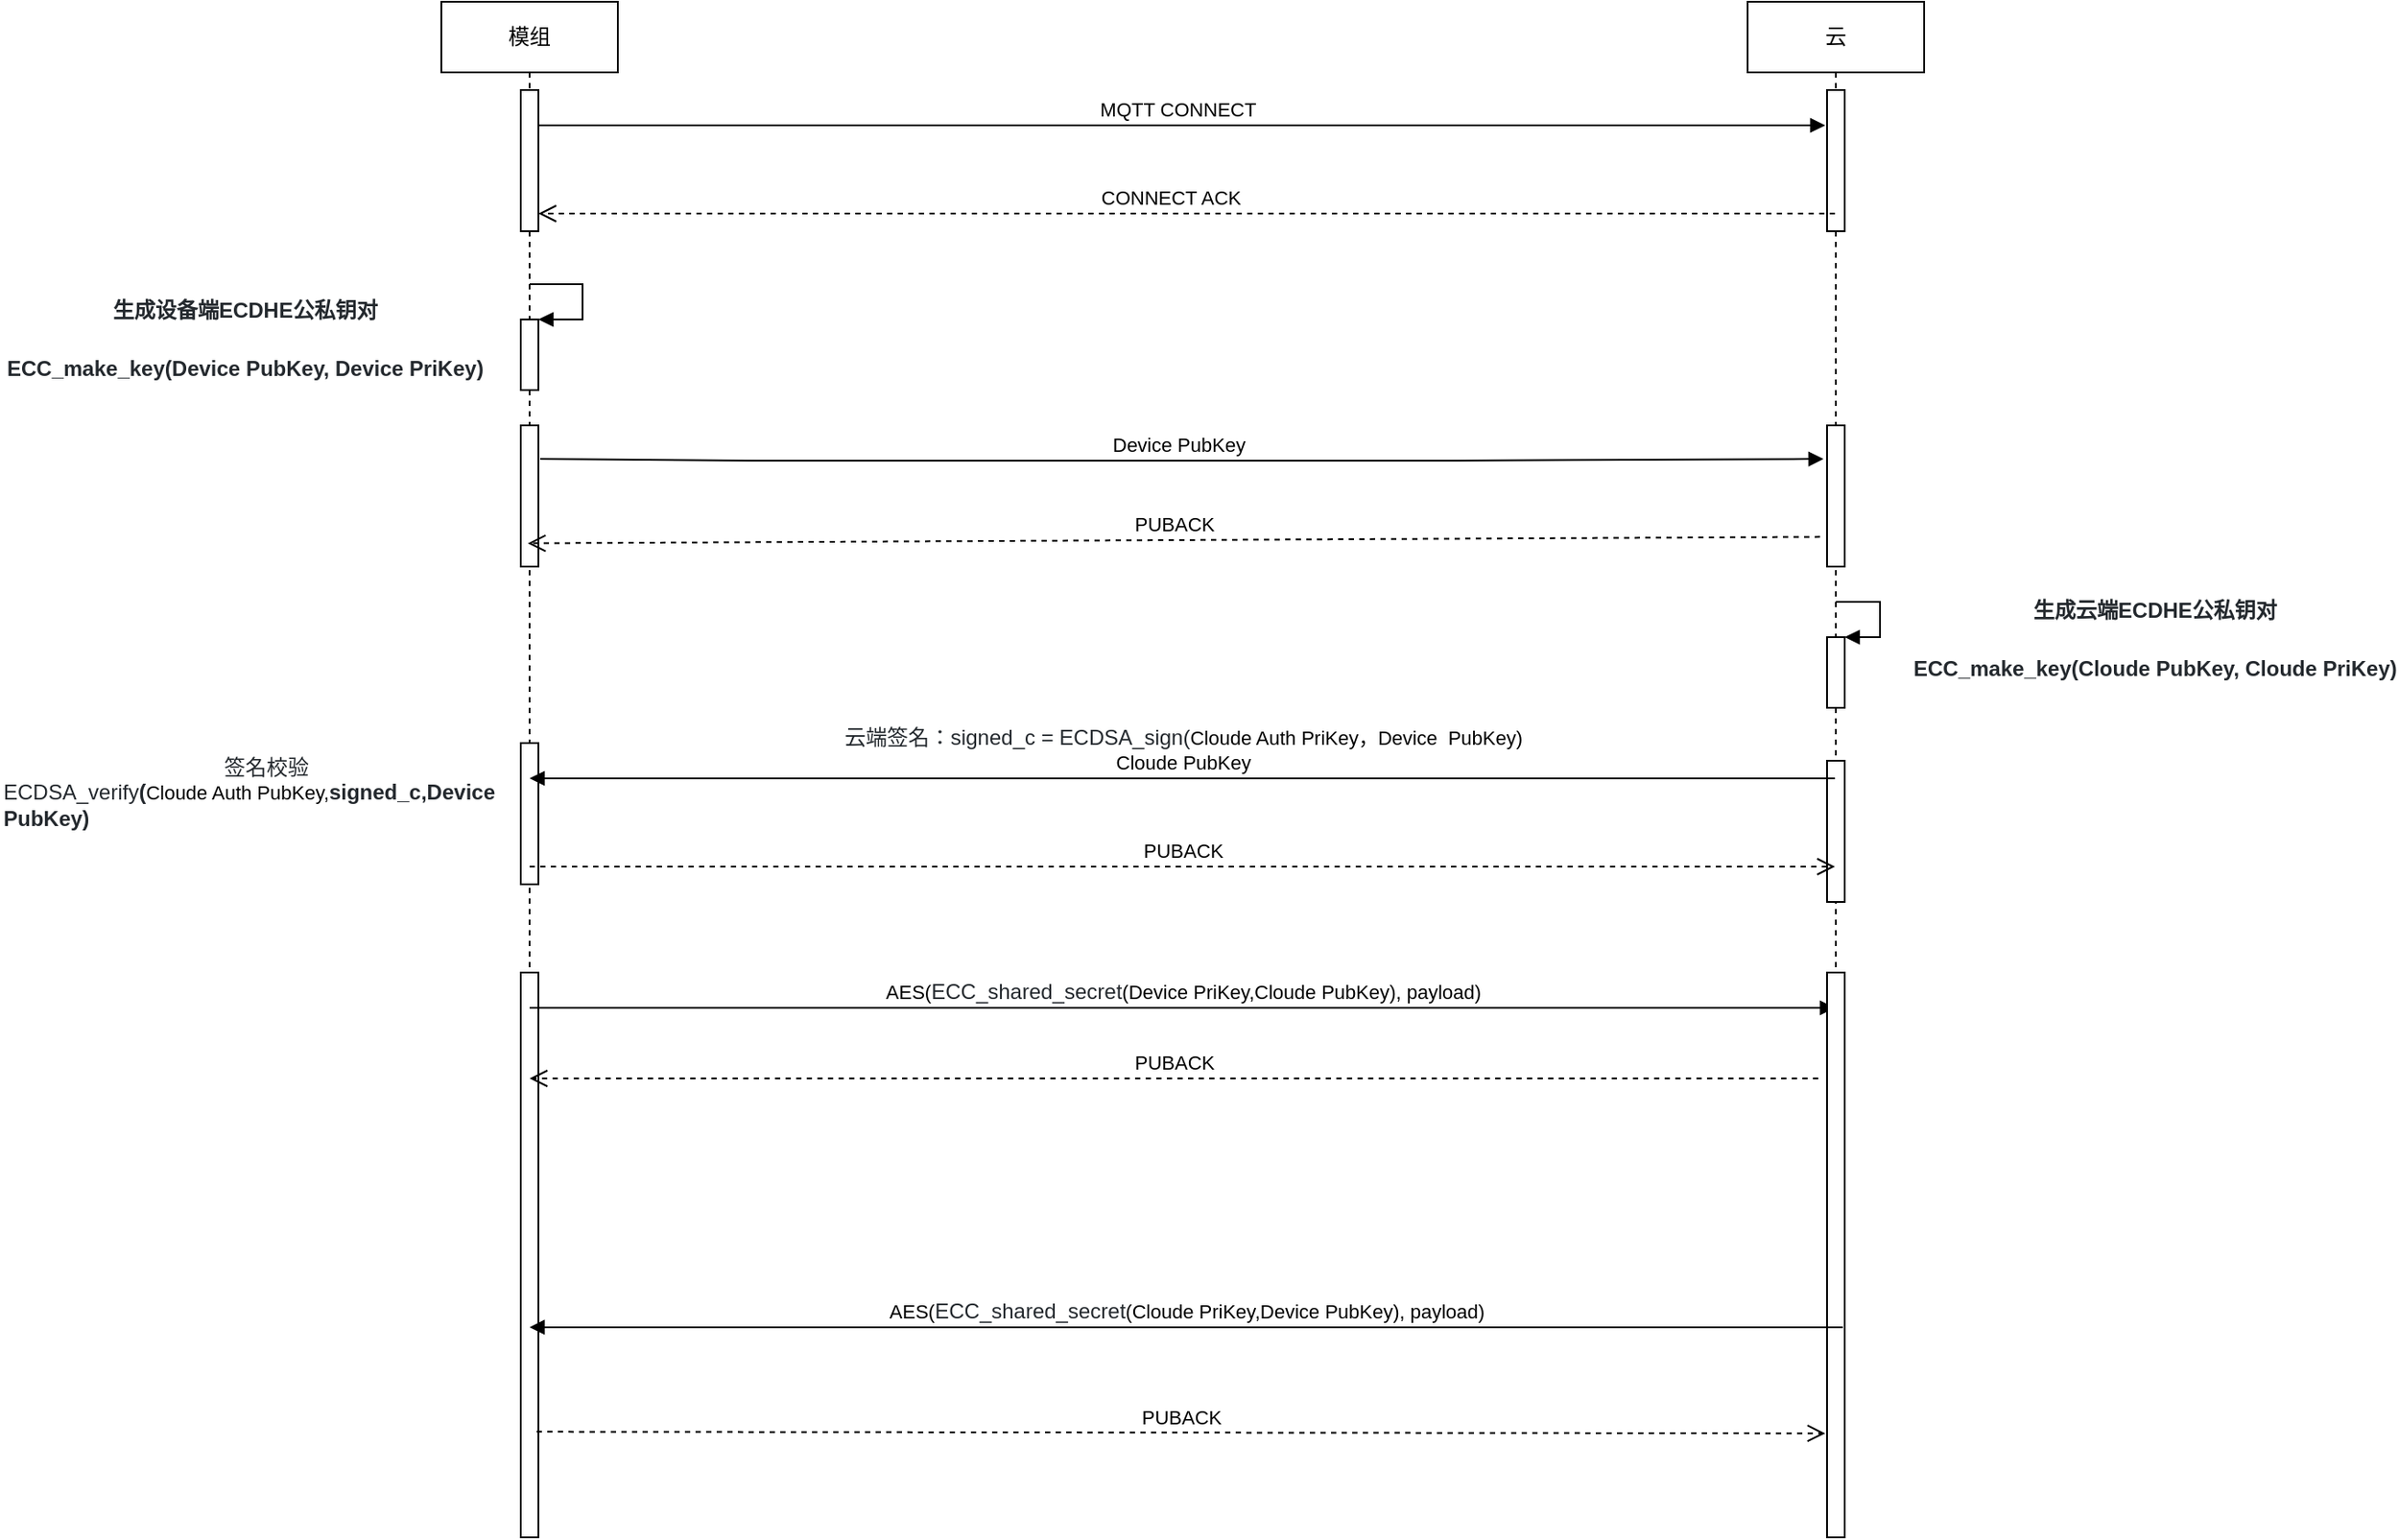 <mxfile version="14.6.11" type="github">
  <diagram name="Page-1" id="e7e014a7-5840-1c2e-5031-d8a46d1fe8dd">
    <mxGraphModel dx="2842" dy="896" grid="1" gridSize="10" guides="1" tooltips="1" connect="1" arrows="1" fold="1" page="1" pageScale="1" pageWidth="1169" pageHeight="826" background="none" math="0" shadow="0">
      <root>
        <mxCell id="0" />
        <mxCell id="1" parent="0" />
        <mxCell id="wCIL7dhoobaamTL4FDUd-41" value="模组" style="shape=umlLifeline;perimeter=lifelinePerimeter;whiteSpace=wrap;html=1;container=1;collapsible=0;recursiveResize=0;outlineConnect=0;" vertex="1" parent="1">
          <mxGeometry x="170" y="80" width="100" height="870" as="geometry" />
        </mxCell>
        <mxCell id="wCIL7dhoobaamTL4FDUd-48" value="MQTT CONNECT" style="html=1;verticalAlign=bottom;endArrow=block;entryX=-0.1;entryY=0.25;entryDx=0;entryDy=0;entryPerimeter=0;" edge="1" parent="wCIL7dhoobaamTL4FDUd-41" target="wCIL7dhoobaamTL4FDUd-56">
          <mxGeometry width="80" relative="1" as="geometry">
            <mxPoint x="50" y="70" as="sourcePoint" />
            <mxPoint x="130" y="70" as="targetPoint" />
          </mxGeometry>
        </mxCell>
        <mxCell id="wCIL7dhoobaamTL4FDUd-58" value="" style="html=1;points=[];perimeter=orthogonalPerimeter;" vertex="1" parent="wCIL7dhoobaamTL4FDUd-41">
          <mxGeometry x="45" y="50" width="10" height="80" as="geometry" />
        </mxCell>
        <mxCell id="wCIL7dhoobaamTL4FDUd-73" value="" style="html=1;points=[];perimeter=orthogonalPerimeter;" vertex="1" parent="wCIL7dhoobaamTL4FDUd-41">
          <mxGeometry x="45" y="180" width="10" height="40" as="geometry" />
        </mxCell>
        <mxCell id="wCIL7dhoobaamTL4FDUd-74" value="&lt;h2 style=&quot;text-align: center&quot;&gt;&lt;b style=&quot;font-size: 11px&quot;&gt;&lt;span class=&quot;pl-smi&quot; style=&quot;box-sizing: border-box ; color: rgb(36 , 41 , 46) ; font-family: , &amp;#34;consolas&amp;#34; , &amp;#34;liberation mono&amp;#34; , &amp;#34;menlo&amp;#34; , monospace ; font-size: 12px&quot;&gt;生成设备端ECDHE公私钥对&lt;/span&gt;&lt;/b&gt;&lt;/h2&gt;&lt;h2&gt;&lt;b style=&quot;font-size: 11px&quot;&gt;&lt;span class=&quot;pl-smi&quot; style=&quot;box-sizing: border-box ; color: rgb(36 , 41 , 46) ; font-family: , &amp;#34;consolas&amp;#34; , &amp;#34;liberation mono&amp;#34; , &amp;#34;menlo&amp;#34; , monospace ; font-size: 12px&quot;&gt;ECC_make_key&lt;/span&gt;&lt;span style=&quot;color: rgb(36 , 41 , 46) ; font-family: , &amp;#34;consolas&amp;#34; , &amp;#34;liberation mono&amp;#34; , &amp;#34;menlo&amp;#34; , monospace ; font-size: 12px&quot;&gt;(Device P&lt;/span&gt;&lt;span style=&quot;color: rgb(36 , 41 , 46) ; font-family: , &amp;#34;consolas&amp;#34; , &amp;#34;liberation mono&amp;#34; , &amp;#34;menlo&amp;#34; , monospace ; font-size: 12px&quot;&gt;ubKey, Device P&lt;/span&gt;&lt;span style=&quot;color: rgb(36 , 41 , 46) ; font-family: , &amp;#34;consolas&amp;#34; , &amp;#34;liberation mono&amp;#34; , &amp;#34;menlo&amp;#34; , monospace ; font-size: 12px&quot;&gt;riKey)&lt;/span&gt;&lt;/b&gt;&lt;br&gt;&lt;/h2&gt;" style="edgeStyle=orthogonalEdgeStyle;html=1;align=left;spacingLeft=2;endArrow=block;rounded=0;entryX=1;entryY=0;" edge="1" target="wCIL7dhoobaamTL4FDUd-73" parent="wCIL7dhoobaamTL4FDUd-41">
          <mxGeometry x="-1" y="-301" relative="1" as="geometry">
            <mxPoint x="50" y="160" as="sourcePoint" />
            <Array as="points">
              <mxPoint x="80" y="160" />
            </Array>
            <mxPoint x="-300" y="-271" as="offset" />
          </mxGeometry>
        </mxCell>
        <mxCell id="wCIL7dhoobaamTL4FDUd-75" value="" style="html=1;points=[];perimeter=orthogonalPerimeter;" vertex="1" parent="wCIL7dhoobaamTL4FDUd-41">
          <mxGeometry x="45" y="240" width="10" height="80" as="geometry" />
        </mxCell>
        <mxCell id="wCIL7dhoobaamTL4FDUd-51" value="PUBACK" style="html=1;verticalAlign=bottom;endArrow=open;dashed=1;endSize=8;" edge="1" parent="wCIL7dhoobaamTL4FDUd-41">
          <mxGeometry relative="1" as="geometry">
            <mxPoint x="781" y="303.18" as="sourcePoint" />
            <mxPoint x="49" y="306.82" as="targetPoint" />
          </mxGeometry>
        </mxCell>
        <mxCell id="wCIL7dhoobaamTL4FDUd-76" value="" style="html=1;points=[];perimeter=orthogonalPerimeter;" vertex="1" parent="wCIL7dhoobaamTL4FDUd-41">
          <mxGeometry x="45" y="420" width="10" height="80" as="geometry" />
        </mxCell>
        <mxCell id="wCIL7dhoobaamTL4FDUd-82" value="" style="html=1;points=[];perimeter=orthogonalPerimeter;" vertex="1" parent="wCIL7dhoobaamTL4FDUd-41">
          <mxGeometry x="45" y="550" width="10" height="320" as="geometry" />
        </mxCell>
        <mxCell id="wCIL7dhoobaamTL4FDUd-84" value="AES(&lt;span style=&quot;color: rgb(36 , 41 , 46) ; font-family: , &amp;#34;consolas&amp;#34; , &amp;#34;liberation mono&amp;#34; , &amp;#34;menlo&amp;#34; , monospace ; font-size: 12px&quot;&gt;ECC_shared_secret&lt;/span&gt;(Device PriKey,Cloude PubKey), payload)" style="html=1;verticalAlign=bottom;endArrow=block;" edge="1" parent="wCIL7dhoobaamTL4FDUd-41" target="wCIL7dhoobaamTL4FDUd-42">
          <mxGeometry width="80" relative="1" as="geometry">
            <mxPoint x="50" y="570" as="sourcePoint" />
            <mxPoint x="130" y="570" as="targetPoint" />
          </mxGeometry>
        </mxCell>
        <mxCell id="wCIL7dhoobaamTL4FDUd-42" value="云" style="shape=umlLifeline;perimeter=lifelinePerimeter;whiteSpace=wrap;html=1;container=1;collapsible=0;recursiveResize=0;outlineConnect=0;" vertex="1" parent="1">
          <mxGeometry x="910" y="80" width="100" height="870" as="geometry" />
        </mxCell>
        <mxCell id="wCIL7dhoobaamTL4FDUd-56" value="" style="html=1;points=[];perimeter=orthogonalPerimeter;" vertex="1" parent="wCIL7dhoobaamTL4FDUd-42">
          <mxGeometry x="45" y="50" width="10" height="80" as="geometry" />
        </mxCell>
        <mxCell id="wCIL7dhoobaamTL4FDUd-77" value="" style="html=1;points=[];perimeter=orthogonalPerimeter;" vertex="1" parent="wCIL7dhoobaamTL4FDUd-42">
          <mxGeometry x="45" y="240" width="10" height="80" as="geometry" />
        </mxCell>
        <mxCell id="wCIL7dhoobaamTL4FDUd-78" value="" style="html=1;points=[];perimeter=orthogonalPerimeter;" vertex="1" parent="wCIL7dhoobaamTL4FDUd-42">
          <mxGeometry x="45" y="360" width="10" height="40" as="geometry" />
        </mxCell>
        <mxCell id="wCIL7dhoobaamTL4FDUd-79" value="&lt;h2 style=&quot;text-align: center&quot;&gt;&lt;b&gt;&lt;span class=&quot;pl-smi&quot; style=&quot;box-sizing: border-box ; color: rgb(36 , 41 , 46) ; font-size: 12px&quot;&gt;生成云端ECDHE公私钥对&lt;/span&gt;&lt;/b&gt;&lt;/h2&gt;&lt;h2&gt;&lt;b&gt;&lt;span class=&quot;pl-smi&quot; style=&quot;box-sizing: border-box ; color: rgb(36 , 41 , 46) ; font-size: 12px&quot;&gt;ECC_make_key&lt;/span&gt;&lt;span style=&quot;color: rgb(36 , 41 , 46) ; font-size: 12px&quot;&gt;(Cloude P&lt;/span&gt;&lt;span style=&quot;color: rgb(36 , 41 , 46) ; font-size: 12px&quot;&gt;ubKey, Cloude P&lt;/span&gt;&lt;span style=&quot;color: rgb(36 , 41 , 46) ; font-size: 12px&quot;&gt;riKey)&lt;/span&gt;&lt;/b&gt;&lt;/h2&gt;" style="edgeStyle=orthogonalEdgeStyle;html=1;align=left;spacingLeft=2;endArrow=block;rounded=0;entryX=1;entryY=0;" edge="1" target="wCIL7dhoobaamTL4FDUd-78" parent="wCIL7dhoobaamTL4FDUd-42">
          <mxGeometry x="0.385" y="-15" relative="1" as="geometry">
            <mxPoint x="50" y="340" as="sourcePoint" />
            <Array as="points">
              <mxPoint x="75" y="340" />
            </Array>
            <mxPoint x="15" y="15" as="offset" />
          </mxGeometry>
        </mxCell>
        <mxCell id="wCIL7dhoobaamTL4FDUd-81" value="" style="html=1;points=[];perimeter=orthogonalPerimeter;" vertex="1" parent="wCIL7dhoobaamTL4FDUd-42">
          <mxGeometry x="45" y="430" width="10" height="80" as="geometry" />
        </mxCell>
        <mxCell id="wCIL7dhoobaamTL4FDUd-83" value="" style="html=1;points=[];perimeter=orthogonalPerimeter;" vertex="1" parent="wCIL7dhoobaamTL4FDUd-42">
          <mxGeometry x="45" y="550" width="10" height="320" as="geometry" />
        </mxCell>
        <mxCell id="wCIL7dhoobaamTL4FDUd-49" value="CONNECT ACK" style="html=1;verticalAlign=bottom;endArrow=open;dashed=1;endSize=8;entryX=1;entryY=0.875;entryDx=0;entryDy=0;entryPerimeter=0;" edge="1" parent="1" source="wCIL7dhoobaamTL4FDUd-42" target="wCIL7dhoobaamTL4FDUd-58">
          <mxGeometry x="0.026" relative="1" as="geometry">
            <mxPoint x="955" y="170" as="sourcePoint" />
            <mxPoint x="880" y="170" as="targetPoint" />
            <Array as="points">
              <mxPoint x="660" y="200" />
            </Array>
            <mxPoint as="offset" />
          </mxGeometry>
        </mxCell>
        <mxCell id="wCIL7dhoobaamTL4FDUd-52" value="&lt;span style=&quot;color: rgb(36 , 41 , 46) ; font-family: , &amp;#34;consolas&amp;#34; , &amp;#34;liberation mono&amp;#34; , &amp;#34;menlo&amp;#34; , monospace ; font-size: 12px&quot;&gt;云端签名：signed_c = ECDSA_sign(&lt;/span&gt;Cloude Auth PriKey，Device&amp;nbsp; PubKey)&lt;br&gt;Cloude PubKey" style="html=1;verticalAlign=bottom;endArrow=block;" edge="1" parent="1" source="wCIL7dhoobaamTL4FDUd-42" target="wCIL7dhoobaamTL4FDUd-41">
          <mxGeometry width="80" relative="1" as="geometry">
            <mxPoint x="630" y="380" as="sourcePoint" />
            <mxPoint x="710" y="380" as="targetPoint" />
            <Array as="points">
              <mxPoint x="340" y="520" />
            </Array>
          </mxGeometry>
        </mxCell>
        <mxCell id="wCIL7dhoobaamTL4FDUd-62" value="Device PubKey&amp;nbsp;" style="html=1;verticalAlign=bottom;endArrow=block;exitX=1.1;exitY=0.238;exitDx=0;exitDy=0;exitPerimeter=0;" edge="1" parent="1" source="wCIL7dhoobaamTL4FDUd-75">
          <mxGeometry width="80" relative="1" as="geometry">
            <mxPoint x="220" y="340" as="sourcePoint" />
            <mxPoint x="953" y="339" as="targetPoint" />
            <Array as="points">
              <mxPoint x="340" y="340" />
              <mxPoint x="660" y="340" />
              <mxPoint x="730" y="340" />
            </Array>
          </mxGeometry>
        </mxCell>
        <mxCell id="wCIL7dhoobaamTL4FDUd-80" value="PUBACK" style="html=1;verticalAlign=bottom;endArrow=open;dashed=1;endSize=8;exitX=0.5;exitY=0.875;exitDx=0;exitDy=0;exitPerimeter=0;" edge="1" parent="1" source="wCIL7dhoobaamTL4FDUd-76" target="wCIL7dhoobaamTL4FDUd-42">
          <mxGeometry relative="1" as="geometry">
            <mxPoint x="320" y="550" as="sourcePoint" />
            <mxPoint x="240" y="550" as="targetPoint" />
          </mxGeometry>
        </mxCell>
        <mxCell id="wCIL7dhoobaamTL4FDUd-86" value="&lt;div style=&quot;text-align: center&quot;&gt;&lt;span style=&quot;background-color: rgb(255 , 255 , 255) ; color: rgb(36 , 41 , 46)&quot;&gt;签名校验&lt;/span&gt;&lt;/div&gt;&lt;span style=&quot;color: rgb(36 , 41 , 46) ; font-family: , &amp;#34;consolas&amp;#34; , &amp;#34;liberation mono&amp;#34; , &amp;#34;menlo&amp;#34; , monospace ; background-color: rgb(255 , 255 , 255)&quot;&gt;ECDSA_verify&lt;/span&gt;&lt;b style=&quot;font-family: &amp;#34;helvetica&amp;#34;&quot;&gt;&lt;span style=&quot;color: rgb(36 , 41 , 46)&quot;&gt;(&lt;/span&gt;&lt;/b&gt;&lt;span style=&quot;font-size: 11px ; text-align: center ; background-color: rgb(255 , 255 , 255)&quot;&gt;Cloude Auth PubKey,&lt;/span&gt;&lt;b style=&quot;font-family: &amp;#34;helvetica&amp;#34;&quot;&gt;&lt;span style=&quot;color: rgb(36 , 41 , 46)&quot;&gt;signed_c,Device Pub&lt;/span&gt;&lt;span style=&quot;color: rgb(36 , 41 , 46)&quot;&gt;Key)&lt;/span&gt;&lt;/b&gt;&lt;span style=&quot;color: rgb(36 , 41 , 46) ; font-family: , &amp;#34;consolas&amp;#34; , &amp;#34;liberation mono&amp;#34; , &amp;#34;menlo&amp;#34; , monospace ; background-color: rgb(255 , 255 , 255)&quot;&gt;&lt;br&gt;&lt;/span&gt;" style="text;whiteSpace=wrap;html=1;" vertex="1" parent="1">
          <mxGeometry x="-80" y="500" width="300" height="60" as="geometry" />
        </mxCell>
        <mxCell id="wCIL7dhoobaamTL4FDUd-87" value="PUBACK" style="html=1;verticalAlign=bottom;endArrow=open;dashed=1;endSize=8;" edge="1" parent="1" target="wCIL7dhoobaamTL4FDUd-41">
          <mxGeometry relative="1" as="geometry">
            <mxPoint x="950" y="690" as="sourcePoint" />
            <mxPoint x="870" y="690" as="targetPoint" />
          </mxGeometry>
        </mxCell>
        <mxCell id="wCIL7dhoobaamTL4FDUd-88" value="AES(&lt;span style=&quot;font-size: 12px ; color: rgb(36 , 41 , 46)&quot;&gt;ECC_shared_secret&lt;/span&gt;(Cloude PriKey,Device PubKey), payload)" style="html=1;verticalAlign=bottom;endArrow=block;exitX=0.9;exitY=0.628;exitDx=0;exitDy=0;exitPerimeter=0;" edge="1" parent="1" source="wCIL7dhoobaamTL4FDUd-83" target="wCIL7dhoobaamTL4FDUd-41">
          <mxGeometry width="80" relative="1" as="geometry">
            <mxPoint x="900" y="790" as="sourcePoint" />
            <mxPoint x="840" y="790" as="targetPoint" />
          </mxGeometry>
        </mxCell>
        <mxCell id="wCIL7dhoobaamTL4FDUd-89" value="PUBACK" style="html=1;verticalAlign=bottom;endArrow=open;dashed=1;endSize=8;exitX=0.9;exitY=0.813;exitDx=0;exitDy=0;exitPerimeter=0;entryX=-0.1;entryY=0.816;entryDx=0;entryDy=0;entryPerimeter=0;" edge="1" parent="1" source="wCIL7dhoobaamTL4FDUd-82" target="wCIL7dhoobaamTL4FDUd-83">
          <mxGeometry relative="1" as="geometry">
            <mxPoint x="350" y="890" as="sourcePoint" />
            <mxPoint x="270" y="890" as="targetPoint" />
          </mxGeometry>
        </mxCell>
      </root>
    </mxGraphModel>
  </diagram>
</mxfile>

